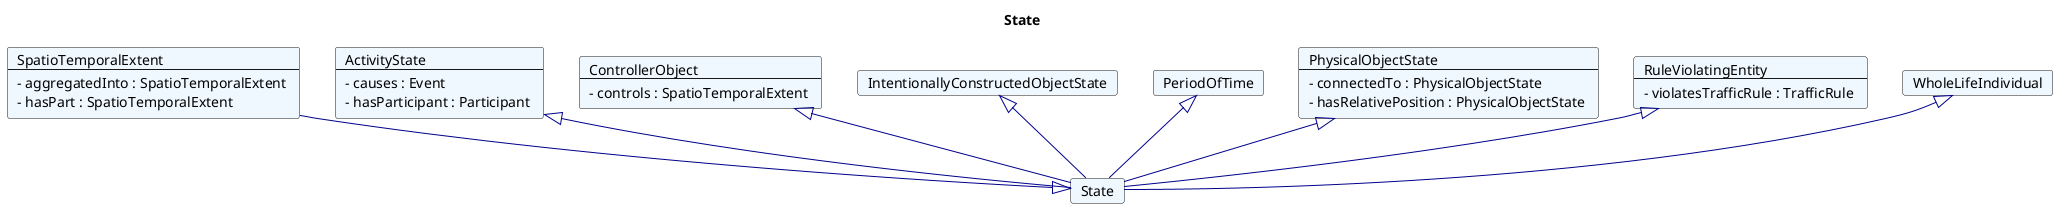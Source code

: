 @startuml
Title State 

Card State #F0F8FF [
State
]
Card SpatioTemporalExtent #F0F8FF [
SpatioTemporalExtent
----
- aggregatedInto : SpatioTemporalExtent 
- hasPart : SpatioTemporalExtent 
]
SpatioTemporalExtent --|> State  #00008B 
Card ActivityState #F0F8FF [
ActivityState
----
- causes : Event 
- hasParticipant : Participant 
]
ActivityState <|-- State  #00008B 
Card ControllerObject #F0F8FF [
ControllerObject
----
- controls : SpatioTemporalExtent 
]
ControllerObject <|-- State  #00008B 
Card IntentionallyConstructedObjectState #F0F8FF [
IntentionallyConstructedObjectState
]
IntentionallyConstructedObjectState <|-- State  #00008B 
Card PeriodOfTime #F0F8FF [
PeriodOfTime
]
PeriodOfTime <|-- State  #00008B 
Card PhysicalObjectState #F0F8FF [
PhysicalObjectState
----
- connectedTo : PhysicalObjectState 
- hasRelativePosition : PhysicalObjectState 
]
PhysicalObjectState <|-- State  #00008B 
Card RuleViolatingEntity #F0F8FF [
RuleViolatingEntity
----
- violatesTrafficRule : TrafficRule 
]
RuleViolatingEntity <|-- State  #00008B 
Card WholeLifeIndividual #F0F8FF [
WholeLifeIndividual
]
WholeLifeIndividual <|-- State  #00008B 
@enduml